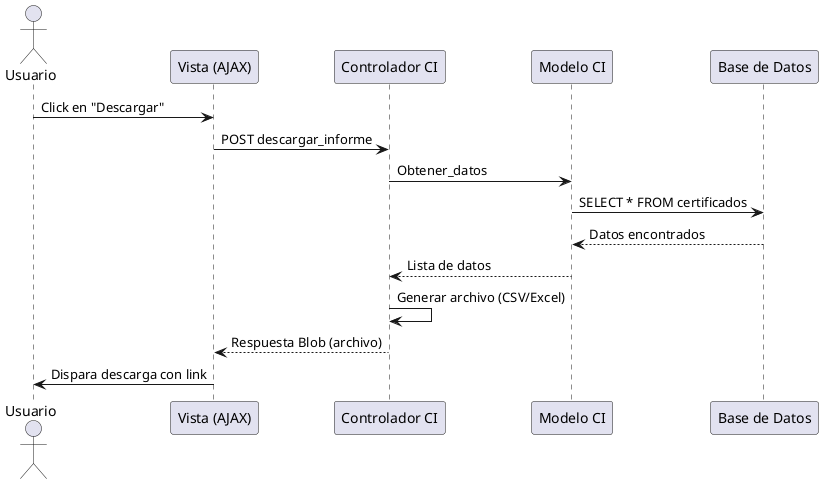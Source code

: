 @startuml
actor Usuario
participant "Vista (AJAX)" as Vista
participant "Controlador CI" as Controlador
participant "Modelo CI" as Modelo
participant "Base de Datos" as BD

Usuario -> Vista : Click en "Descargar"
Vista -> Controlador : POST descargar_informe
Controlador -> Modelo : Obtener_datos
Modelo -> BD : SELECT * FROM certificados
BD --> Modelo : Datos encontrados
Modelo --> Controlador : Lista de datos
Controlador -> Controlador : Generar archivo (CSV/Excel)
Controlador --> Vista : Respuesta Blob (archivo)
Vista -> Usuario : Dispara descarga con link
@enduml
